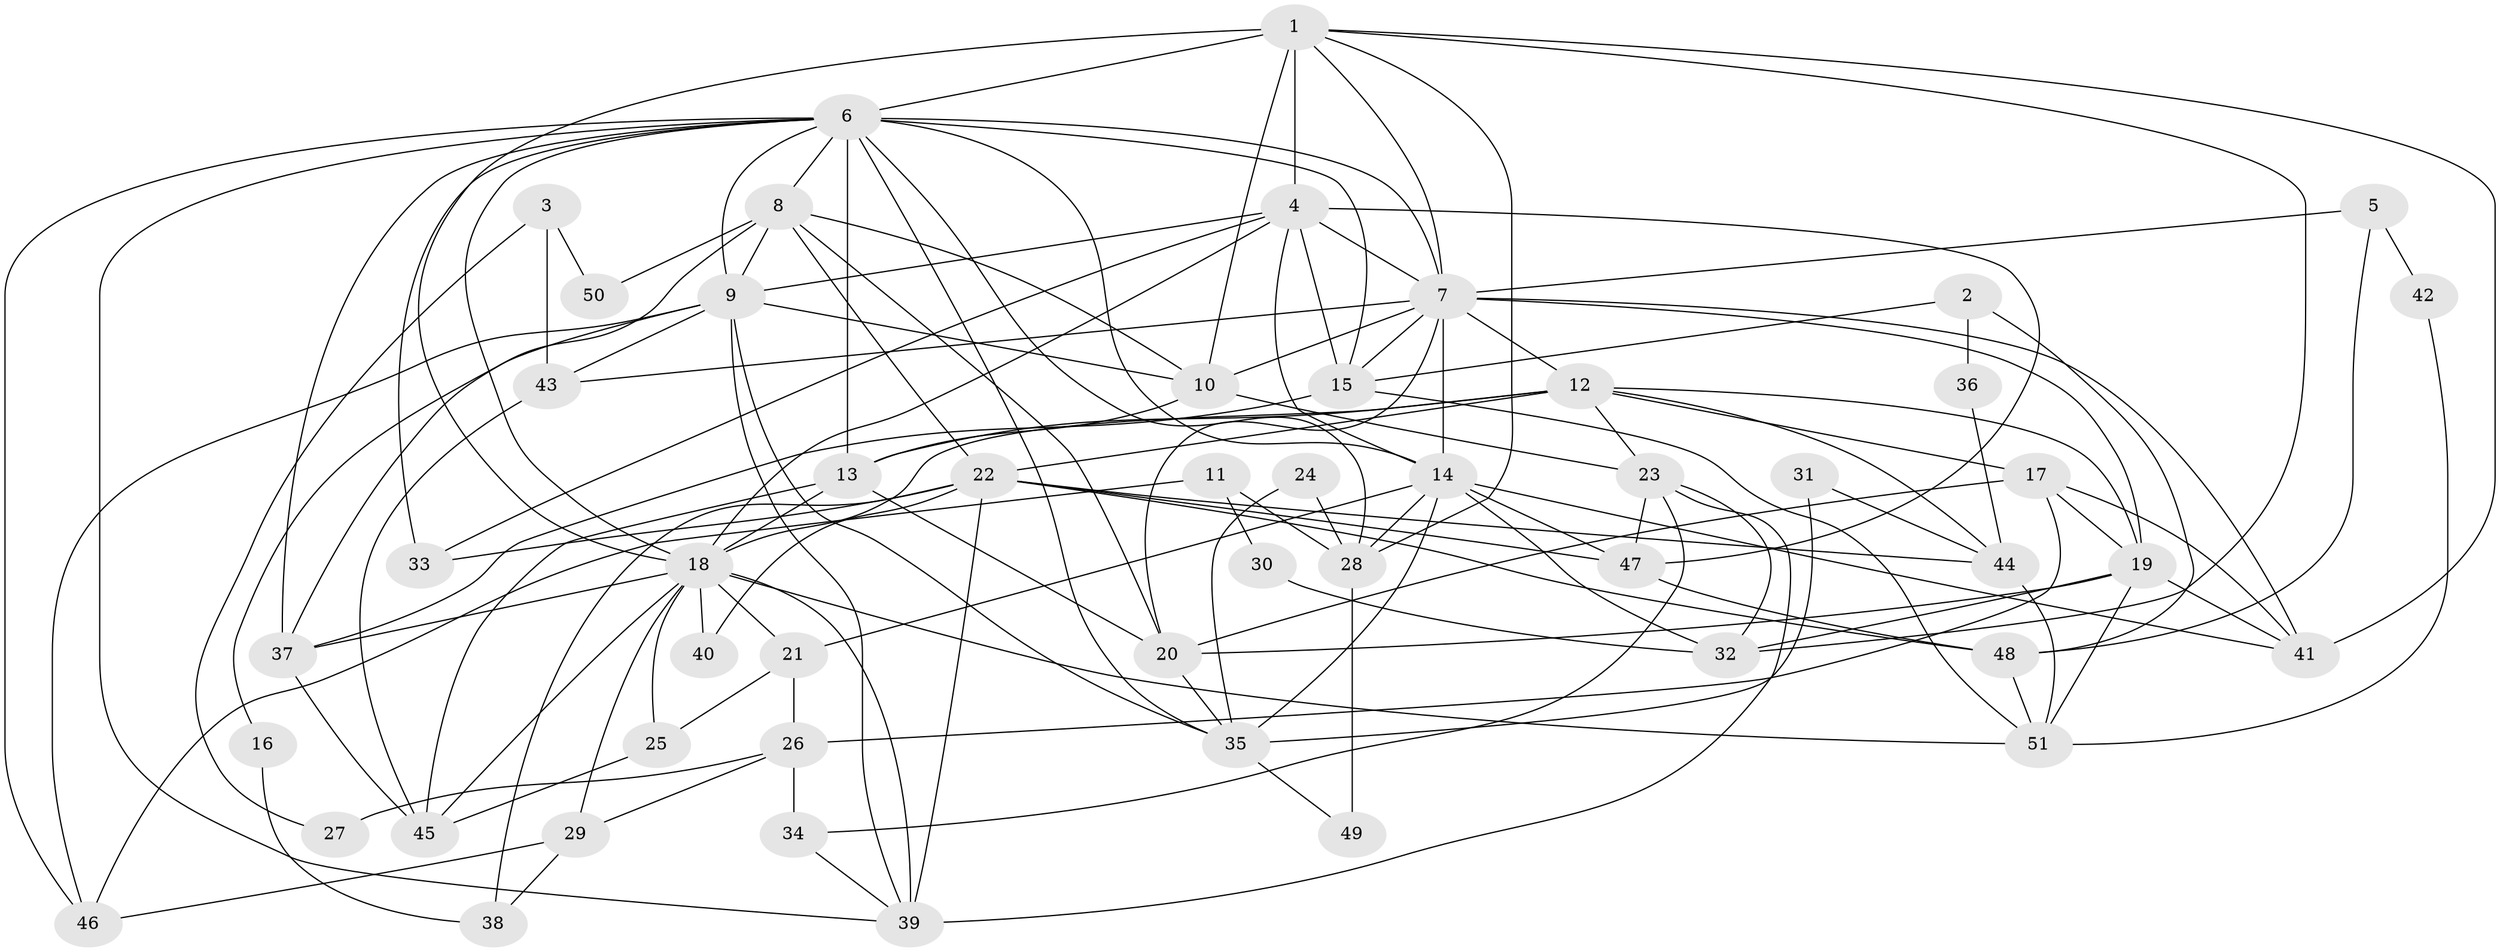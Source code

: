 // original degree distribution, {4: 0.22549019607843138, 3: 0.2549019607843137, 5: 0.27450980392156865, 7: 0.0392156862745098, 2: 0.13725490196078433, 6: 0.06862745098039216}
// Generated by graph-tools (version 1.1) at 2025/50/03/04/25 22:50:54]
// undirected, 51 vertices, 132 edges
graph export_dot {
  node [color=gray90,style=filled];
  1;
  2;
  3;
  4;
  5;
  6;
  7;
  8;
  9;
  10;
  11;
  12;
  13;
  14;
  15;
  16;
  17;
  18;
  19;
  20;
  21;
  22;
  23;
  24;
  25;
  26;
  27;
  28;
  29;
  30;
  31;
  32;
  33;
  34;
  35;
  36;
  37;
  38;
  39;
  40;
  41;
  42;
  43;
  44;
  45;
  46;
  47;
  48;
  49;
  50;
  51;
  1 -- 4 [weight=1.0];
  1 -- 6 [weight=1.0];
  1 -- 7 [weight=1.0];
  1 -- 10 [weight=1.0];
  1 -- 18 [weight=2.0];
  1 -- 28 [weight=1.0];
  1 -- 32 [weight=1.0];
  1 -- 41 [weight=1.0];
  2 -- 15 [weight=1.0];
  2 -- 36 [weight=1.0];
  2 -- 48 [weight=1.0];
  3 -- 27 [weight=1.0];
  3 -- 43 [weight=1.0];
  3 -- 50 [weight=1.0];
  4 -- 7 [weight=2.0];
  4 -- 9 [weight=1.0];
  4 -- 14 [weight=1.0];
  4 -- 15 [weight=1.0];
  4 -- 18 [weight=2.0];
  4 -- 33 [weight=1.0];
  4 -- 47 [weight=1.0];
  5 -- 7 [weight=1.0];
  5 -- 42 [weight=1.0];
  5 -- 48 [weight=1.0];
  6 -- 7 [weight=1.0];
  6 -- 8 [weight=1.0];
  6 -- 9 [weight=1.0];
  6 -- 13 [weight=1.0];
  6 -- 14 [weight=1.0];
  6 -- 15 [weight=2.0];
  6 -- 18 [weight=1.0];
  6 -- 28 [weight=1.0];
  6 -- 33 [weight=1.0];
  6 -- 35 [weight=1.0];
  6 -- 37 [weight=1.0];
  6 -- 39 [weight=1.0];
  6 -- 46 [weight=1.0];
  7 -- 10 [weight=1.0];
  7 -- 12 [weight=2.0];
  7 -- 14 [weight=1.0];
  7 -- 15 [weight=1.0];
  7 -- 19 [weight=2.0];
  7 -- 20 [weight=1.0];
  7 -- 41 [weight=1.0];
  7 -- 43 [weight=1.0];
  8 -- 9 [weight=1.0];
  8 -- 10 [weight=1.0];
  8 -- 20 [weight=1.0];
  8 -- 22 [weight=2.0];
  8 -- 37 [weight=1.0];
  8 -- 50 [weight=2.0];
  9 -- 10 [weight=2.0];
  9 -- 16 [weight=1.0];
  9 -- 35 [weight=1.0];
  9 -- 39 [weight=1.0];
  9 -- 43 [weight=1.0];
  9 -- 46 [weight=1.0];
  10 -- 13 [weight=1.0];
  10 -- 23 [weight=1.0];
  11 -- 28 [weight=1.0];
  11 -- 30 [weight=1.0];
  11 -- 46 [weight=1.0];
  12 -- 13 [weight=1.0];
  12 -- 17 [weight=1.0];
  12 -- 18 [weight=1.0];
  12 -- 19 [weight=1.0];
  12 -- 22 [weight=2.0];
  12 -- 23 [weight=1.0];
  12 -- 44 [weight=1.0];
  13 -- 18 [weight=1.0];
  13 -- 20 [weight=1.0];
  13 -- 45 [weight=1.0];
  14 -- 21 [weight=1.0];
  14 -- 28 [weight=1.0];
  14 -- 32 [weight=1.0];
  14 -- 35 [weight=1.0];
  14 -- 41 [weight=1.0];
  14 -- 47 [weight=1.0];
  15 -- 37 [weight=1.0];
  15 -- 51 [weight=1.0];
  16 -- 38 [weight=1.0];
  17 -- 19 [weight=1.0];
  17 -- 20 [weight=1.0];
  17 -- 26 [weight=1.0];
  17 -- 41 [weight=1.0];
  18 -- 21 [weight=1.0];
  18 -- 25 [weight=2.0];
  18 -- 29 [weight=1.0];
  18 -- 37 [weight=1.0];
  18 -- 39 [weight=2.0];
  18 -- 40 [weight=1.0];
  18 -- 45 [weight=1.0];
  18 -- 51 [weight=1.0];
  19 -- 20 [weight=1.0];
  19 -- 32 [weight=1.0];
  19 -- 41 [weight=1.0];
  19 -- 51 [weight=1.0];
  20 -- 35 [weight=1.0];
  21 -- 25 [weight=1.0];
  21 -- 26 [weight=1.0];
  22 -- 33 [weight=1.0];
  22 -- 38 [weight=1.0];
  22 -- 39 [weight=1.0];
  22 -- 40 [weight=1.0];
  22 -- 44 [weight=2.0];
  22 -- 47 [weight=1.0];
  22 -- 48 [weight=1.0];
  23 -- 32 [weight=1.0];
  23 -- 34 [weight=1.0];
  23 -- 39 [weight=1.0];
  23 -- 47 [weight=1.0];
  24 -- 28 [weight=2.0];
  24 -- 35 [weight=1.0];
  25 -- 45 [weight=1.0];
  26 -- 27 [weight=1.0];
  26 -- 29 [weight=1.0];
  26 -- 34 [weight=1.0];
  28 -- 49 [weight=1.0];
  29 -- 38 [weight=1.0];
  29 -- 46 [weight=1.0];
  30 -- 32 [weight=1.0];
  31 -- 35 [weight=1.0];
  31 -- 44 [weight=1.0];
  34 -- 39 [weight=1.0];
  35 -- 49 [weight=1.0];
  36 -- 44 [weight=1.0];
  37 -- 45 [weight=1.0];
  42 -- 51 [weight=1.0];
  43 -- 45 [weight=1.0];
  44 -- 51 [weight=1.0];
  47 -- 48 [weight=1.0];
  48 -- 51 [weight=1.0];
}
